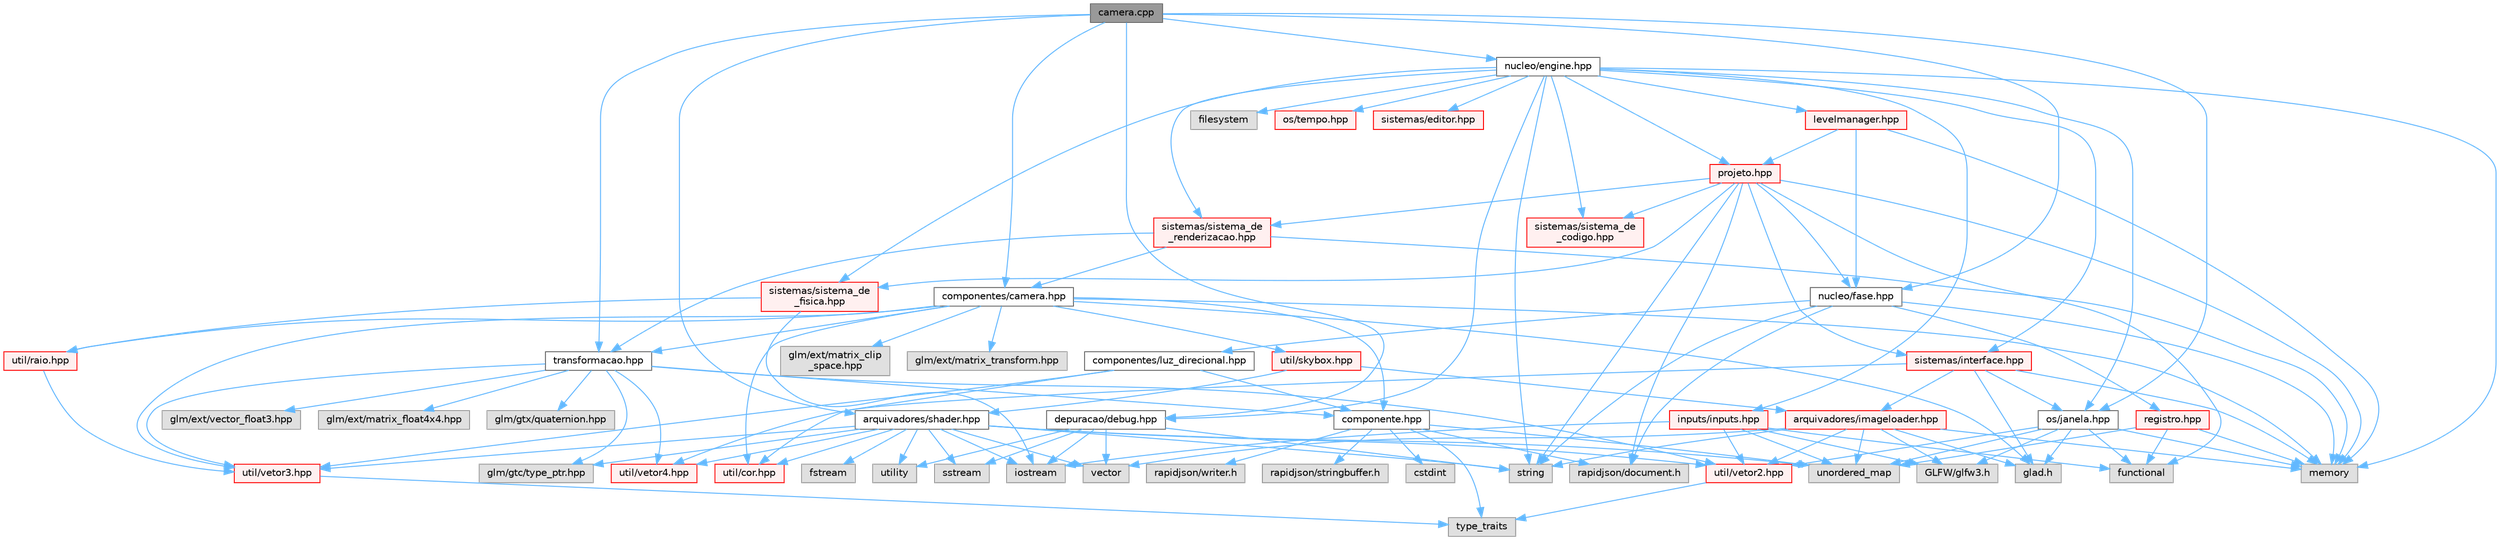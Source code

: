 digraph "camera.cpp"
{
 // LATEX_PDF_SIZE
  bgcolor="transparent";
  edge [fontname=Helvetica,fontsize=10,labelfontname=Helvetica,labelfontsize=10];
  node [fontname=Helvetica,fontsize=10,shape=box,height=0.2,width=0.4];
  Node1 [id="Node000001",label="camera.cpp",height=0.2,width=0.4,color="gray40", fillcolor="grey60", style="filled", fontcolor="black",tooltip=" "];
  Node1 -> Node2 [id="edge1_Node000001_Node000002",color="steelblue1",style="solid",tooltip=" "];
  Node2 [id="Node000002",label="componentes/camera.hpp",height=0.2,width=0.4,color="grey40", fillcolor="white", style="filled",URL="$camera_8hpp_source.html",tooltip=" "];
  Node2 -> Node3 [id="edge2_Node000002_Node000003",color="steelblue1",style="solid",tooltip=" "];
  Node3 [id="Node000003",label="glm/ext/matrix_clip\l_space.hpp",height=0.2,width=0.4,color="grey60", fillcolor="#E0E0E0", style="filled",tooltip=" "];
  Node2 -> Node4 [id="edge3_Node000002_Node000004",color="steelblue1",style="solid",tooltip=" "];
  Node4 [id="Node000004",label="glm/ext/matrix_transform.hpp",height=0.2,width=0.4,color="grey60", fillcolor="#E0E0E0", style="filled",tooltip=" "];
  Node2 -> Node5 [id="edge4_Node000002_Node000005",color="steelblue1",style="solid",tooltip=" "];
  Node5 [id="Node000005",label="memory",height=0.2,width=0.4,color="grey60", fillcolor="#E0E0E0", style="filled",tooltip=" "];
  Node2 -> Node6 [id="edge5_Node000002_Node000006",color="steelblue1",style="solid",tooltip=" "];
  Node6 [id="Node000006",label="glad.h",height=0.2,width=0.4,color="grey60", fillcolor="#E0E0E0", style="filled",tooltip=" "];
  Node2 -> Node7 [id="edge6_Node000002_Node000007",color="steelblue1",style="solid",tooltip=" "];
  Node7 [id="Node000007",label="componente.hpp",height=0.2,width=0.4,color="grey40", fillcolor="white", style="filled",URL="$componente_8hpp.html",tooltip="Estrutura base para componetes."];
  Node7 -> Node8 [id="edge7_Node000007_Node000008",color="steelblue1",style="solid",tooltip=" "];
  Node8 [id="Node000008",label="unordered_map",height=0.2,width=0.4,color="grey60", fillcolor="#E0E0E0", style="filled",tooltip=" "];
  Node7 -> Node9 [id="edge8_Node000007_Node000009",color="steelblue1",style="solid",tooltip=" "];
  Node9 [id="Node000009",label="cstdint",height=0.2,width=0.4,color="grey60", fillcolor="#E0E0E0", style="filled",tooltip=" "];
  Node7 -> Node10 [id="edge9_Node000007_Node000010",color="steelblue1",style="solid",tooltip=" "];
  Node10 [id="Node000010",label="type_traits",height=0.2,width=0.4,color="grey60", fillcolor="#E0E0E0", style="filled",tooltip=" "];
  Node7 -> Node11 [id="edge10_Node000007_Node000011",color="steelblue1",style="solid",tooltip=" "];
  Node11 [id="Node000011",label="rapidjson/document.h",height=0.2,width=0.4,color="grey60", fillcolor="#E0E0E0", style="filled",tooltip=" "];
  Node7 -> Node12 [id="edge11_Node000007_Node000012",color="steelblue1",style="solid",tooltip=" "];
  Node12 [id="Node000012",label="rapidjson/writer.h",height=0.2,width=0.4,color="grey60", fillcolor="#E0E0E0", style="filled",tooltip=" "];
  Node7 -> Node13 [id="edge12_Node000007_Node000013",color="steelblue1",style="solid",tooltip=" "];
  Node13 [id="Node000013",label="rapidjson/stringbuffer.h",height=0.2,width=0.4,color="grey60", fillcolor="#E0E0E0", style="filled",tooltip=" "];
  Node2 -> Node14 [id="edge13_Node000002_Node000014",color="steelblue1",style="solid",tooltip=" "];
  Node14 [id="Node000014",label="transformacao.hpp",height=0.2,width=0.4,color="grey40", fillcolor="white", style="filled",URL="$transformacao_8hpp.html",tooltip="Calcula a mtriz de modelo para um objeto 3d qualquer."];
  Node14 -> Node7 [id="edge14_Node000014_Node000007",color="steelblue1",style="solid",tooltip=" "];
  Node14 -> Node15 [id="edge15_Node000014_Node000015",color="steelblue1",style="solid",tooltip=" "];
  Node15 [id="Node000015",label="util/vetor2.hpp",height=0.2,width=0.4,color="red", fillcolor="#FFF0F0", style="filled",URL="$vetor2_8hpp.html",tooltip=" "];
  Node15 -> Node10 [id="edge16_Node000015_Node000010",color="steelblue1",style="solid",tooltip=" "];
  Node14 -> Node19 [id="edge17_Node000014_Node000019",color="steelblue1",style="solid",tooltip=" "];
  Node19 [id="Node000019",label="util/vetor3.hpp",height=0.2,width=0.4,color="red", fillcolor="#FFF0F0", style="filled",URL="$vetor3_8hpp.html",tooltip=" "];
  Node19 -> Node10 [id="edge18_Node000019_Node000010",color="steelblue1",style="solid",tooltip=" "];
  Node14 -> Node20 [id="edge19_Node000014_Node000020",color="steelblue1",style="solid",tooltip=" "];
  Node20 [id="Node000020",label="util/vetor4.hpp",height=0.2,width=0.4,color="red", fillcolor="#FFF0F0", style="filled",URL="$vetor4_8hpp.html",tooltip=" "];
  Node14 -> Node22 [id="edge20_Node000014_Node000022",color="steelblue1",style="solid",tooltip=" "];
  Node22 [id="Node000022",label="glm/ext/vector_float3.hpp",height=0.2,width=0.4,color="grey60", fillcolor="#E0E0E0", style="filled",tooltip=" "];
  Node14 -> Node23 [id="edge21_Node000014_Node000023",color="steelblue1",style="solid",tooltip=" "];
  Node23 [id="Node000023",label="glm/ext/matrix_float4x4.hpp",height=0.2,width=0.4,color="grey60", fillcolor="#E0E0E0", style="filled",tooltip=" "];
  Node14 -> Node24 [id="edge22_Node000014_Node000024",color="steelblue1",style="solid",tooltip=" "];
  Node24 [id="Node000024",label="glm/gtc/type_ptr.hpp",height=0.2,width=0.4,color="grey60", fillcolor="#E0E0E0", style="filled",tooltip=" "];
  Node14 -> Node25 [id="edge23_Node000014_Node000025",color="steelblue1",style="solid",tooltip=" "];
  Node25 [id="Node000025",label="glm/gtx/quaternion.hpp",height=0.2,width=0.4,color="grey60", fillcolor="#E0E0E0", style="filled",tooltip=" "];
  Node2 -> Node26 [id="edge24_Node000002_Node000026",color="steelblue1",style="solid",tooltip=" "];
  Node26 [id="Node000026",label="util/skybox.hpp",height=0.2,width=0.4,color="red", fillcolor="#FFF0F0", style="filled",URL="$skybox_8hpp.html",tooltip=" "];
  Node26 -> Node27 [id="edge25_Node000026_Node000027",color="steelblue1",style="solid",tooltip=" "];
  Node27 [id="Node000027",label="arquivadores/shader.hpp",height=0.2,width=0.4,color="grey40", fillcolor="white", style="filled",URL="$shader_8hpp.html",tooltip="Gerencia os shaders GLSL."];
  Node27 -> Node28 [id="edge26_Node000027_Node000028",color="steelblue1",style="solid",tooltip=" "];
  Node28 [id="Node000028",label="string",height=0.2,width=0.4,color="grey60", fillcolor="#E0E0E0", style="filled",tooltip=" "];
  Node27 -> Node29 [id="edge27_Node000027_Node000029",color="steelblue1",style="solid",tooltip=" "];
  Node29 [id="Node000029",label="fstream",height=0.2,width=0.4,color="grey60", fillcolor="#E0E0E0", style="filled",tooltip=" "];
  Node27 -> Node30 [id="edge28_Node000027_Node000030",color="steelblue1",style="solid",tooltip=" "];
  Node30 [id="Node000030",label="sstream",height=0.2,width=0.4,color="grey60", fillcolor="#E0E0E0", style="filled",tooltip=" "];
  Node27 -> Node31 [id="edge29_Node000027_Node000031",color="steelblue1",style="solid",tooltip=" "];
  Node31 [id="Node000031",label="iostream",height=0.2,width=0.4,color="grey60", fillcolor="#E0E0E0", style="filled",tooltip=" "];
  Node27 -> Node32 [id="edge30_Node000027_Node000032",color="steelblue1",style="solid",tooltip=" "];
  Node32 [id="Node000032",label="vector",height=0.2,width=0.4,color="grey60", fillcolor="#E0E0E0", style="filled",tooltip=" "];
  Node27 -> Node33 [id="edge31_Node000027_Node000033",color="steelblue1",style="solid",tooltip=" "];
  Node33 [id="Node000033",label="utility",height=0.2,width=0.4,color="grey60", fillcolor="#E0E0E0", style="filled",tooltip=" "];
  Node27 -> Node8 [id="edge32_Node000027_Node000008",color="steelblue1",style="solid",tooltip=" "];
  Node27 -> Node24 [id="edge33_Node000027_Node000024",color="steelblue1",style="solid",tooltip=" "];
  Node27 -> Node20 [id="edge34_Node000027_Node000020",color="steelblue1",style="solid",tooltip=" "];
  Node27 -> Node15 [id="edge35_Node000027_Node000015",color="steelblue1",style="solid",tooltip=" "];
  Node27 -> Node19 [id="edge36_Node000027_Node000019",color="steelblue1",style="solid",tooltip=" "];
  Node27 -> Node34 [id="edge37_Node000027_Node000034",color="steelblue1",style="solid",tooltip=" "];
  Node34 [id="Node000034",label="util/cor.hpp",height=0.2,width=0.4,color="red", fillcolor="#FFF0F0", style="filled",URL="$cor_8hpp.html",tooltip=" "];
  Node26 -> Node36 [id="edge38_Node000026_Node000036",color="steelblue1",style="solid",tooltip=" "];
  Node36 [id="Node000036",label="arquivadores/imageloader.hpp",height=0.2,width=0.4,color="red", fillcolor="#FFF0F0", style="filled",URL="$imageloader_8hpp.html",tooltip=" "];
  Node36 -> Node6 [id="edge39_Node000036_Node000006",color="steelblue1",style="solid",tooltip=" "];
  Node36 -> Node37 [id="edge40_Node000036_Node000037",color="steelblue1",style="solid",tooltip=" "];
  Node37 [id="Node000037",label="GLFW/glfw3.h",height=0.2,width=0.4,color="grey60", fillcolor="#E0E0E0", style="filled",tooltip=" "];
  Node36 -> Node28 [id="edge41_Node000036_Node000028",color="steelblue1",style="solid",tooltip=" "];
  Node36 -> Node8 [id="edge42_Node000036_Node000008",color="steelblue1",style="solid",tooltip=" "];
  Node36 -> Node32 [id="edge43_Node000036_Node000032",color="steelblue1",style="solid",tooltip=" "];
  Node36 -> Node5 [id="edge44_Node000036_Node000005",color="steelblue1",style="solid",tooltip=" "];
  Node36 -> Node15 [id="edge45_Node000036_Node000015",color="steelblue1",style="solid",tooltip=" "];
  Node2 -> Node19 [id="edge46_Node000002_Node000019",color="steelblue1",style="solid",tooltip=" "];
  Node2 -> Node34 [id="edge47_Node000002_Node000034",color="steelblue1",style="solid",tooltip=" "];
  Node2 -> Node47 [id="edge48_Node000002_Node000047",color="steelblue1",style="solid",tooltip=" "];
  Node47 [id="Node000047",label="util/raio.hpp",height=0.2,width=0.4,color="red", fillcolor="#FFF0F0", style="filled",URL="$raio_8hpp.html",tooltip=" "];
  Node47 -> Node19 [id="edge49_Node000047_Node000019",color="steelblue1",style="solid",tooltip=" "];
  Node1 -> Node27 [id="edge50_Node000001_Node000027",color="steelblue1",style="solid",tooltip=" "];
  Node1 -> Node48 [id="edge51_Node000001_Node000048",color="steelblue1",style="solid",tooltip=" "];
  Node48 [id="Node000048",label="depuracao/debug.hpp",height=0.2,width=0.4,color="grey40", fillcolor="white", style="filled",URL="$debug_8hpp.html",tooltip=" "];
  Node48 -> Node32 [id="edge52_Node000048_Node000032",color="steelblue1",style="solid",tooltip=" "];
  Node48 -> Node33 [id="edge53_Node000048_Node000033",color="steelblue1",style="solid",tooltip=" "];
  Node48 -> Node28 [id="edge54_Node000048_Node000028",color="steelblue1",style="solid",tooltip=" "];
  Node48 -> Node31 [id="edge55_Node000048_Node000031",color="steelblue1",style="solid",tooltip=" "];
  Node48 -> Node30 [id="edge56_Node000048_Node000030",color="steelblue1",style="solid",tooltip=" "];
  Node1 -> Node14 [id="edge57_Node000001_Node000014",color="steelblue1",style="solid",tooltip=" "];
  Node1 -> Node49 [id="edge58_Node000001_Node000049",color="steelblue1",style="solid",tooltip=" "];
  Node49 [id="Node000049",label="nucleo/fase.hpp",height=0.2,width=0.4,color="grey40", fillcolor="white", style="filled",URL="$fase_8hpp_source.html",tooltip=" "];
  Node49 -> Node28 [id="edge59_Node000049_Node000028",color="steelblue1",style="solid",tooltip=" "];
  Node49 -> Node5 [id="edge60_Node000049_Node000005",color="steelblue1",style="solid",tooltip=" "];
  Node49 -> Node11 [id="edge61_Node000049_Node000011",color="steelblue1",style="solid",tooltip=" "];
  Node49 -> Node50 [id="edge62_Node000049_Node000050",color="steelblue1",style="solid",tooltip=" "];
  Node50 [id="Node000050",label="registro.hpp",height=0.2,width=0.4,color="red", fillcolor="#FFF0F0", style="filled",URL="$registro_8hpp.html",tooltip="Inclusoes e definições relacionadas à registro."];
  Node50 -> Node8 [id="edge63_Node000050_Node000008",color="steelblue1",style="solid",tooltip=" "];
  Node50 -> Node5 [id="edge64_Node000050_Node000005",color="steelblue1",style="solid",tooltip=" "];
  Node50 -> Node52 [id="edge65_Node000050_Node000052",color="steelblue1",style="solid",tooltip=" "];
  Node52 [id="Node000052",label="functional",height=0.2,width=0.4,color="grey60", fillcolor="#E0E0E0", style="filled",tooltip=" "];
  Node49 -> Node54 [id="edge66_Node000049_Node000054",color="steelblue1",style="solid",tooltip=" "];
  Node54 [id="Node000054",label="componentes/luz_direcional.hpp",height=0.2,width=0.4,color="grey40", fillcolor="white", style="filled",URL="$luz__direcional_8hpp.html",tooltip=" "];
  Node54 -> Node7 [id="edge67_Node000054_Node000007",color="steelblue1",style="solid",tooltip=" "];
  Node54 -> Node19 [id="edge68_Node000054_Node000019",color="steelblue1",style="solid",tooltip=" "];
  Node54 -> Node34 [id="edge69_Node000054_Node000034",color="steelblue1",style="solid",tooltip=" "];
  Node1 -> Node55 [id="edge70_Node000001_Node000055",color="steelblue1",style="solid",tooltip=" "];
  Node55 [id="Node000055",label="nucleo/engine.hpp",height=0.2,width=0.4,color="grey40", fillcolor="white", style="filled",URL="$engine_8hpp.html",tooltip=" "];
  Node55 -> Node28 [id="edge71_Node000055_Node000028",color="steelblue1",style="solid",tooltip=" "];
  Node55 -> Node5 [id="edge72_Node000055_Node000005",color="steelblue1",style="solid",tooltip=" "];
  Node55 -> Node41 [id="edge73_Node000055_Node000041",color="steelblue1",style="solid",tooltip=" "];
  Node41 [id="Node000041",label="filesystem",height=0.2,width=0.4,color="grey60", fillcolor="#E0E0E0", style="filled",tooltip=" "];
  Node55 -> Node48 [id="edge74_Node000055_Node000048",color="steelblue1",style="solid",tooltip=" "];
  Node55 -> Node56 [id="edge75_Node000055_Node000056",color="steelblue1",style="solid",tooltip=" "];
  Node56 [id="Node000056",label="os/janela.hpp",height=0.2,width=0.4,color="grey40", fillcolor="white", style="filled",URL="$janela_8hpp_source.html",tooltip=" "];
  Node56 -> Node52 [id="edge76_Node000056_Node000052",color="steelblue1",style="solid",tooltip=" "];
  Node56 -> Node5 [id="edge77_Node000056_Node000005",color="steelblue1",style="solid",tooltip=" "];
  Node56 -> Node8 [id="edge78_Node000056_Node000008",color="steelblue1",style="solid",tooltip=" "];
  Node56 -> Node6 [id="edge79_Node000056_Node000006",color="steelblue1",style="solid",tooltip=" "];
  Node56 -> Node37 [id="edge80_Node000056_Node000037",color="steelblue1",style="solid",tooltip=" "];
  Node56 -> Node15 [id="edge81_Node000056_Node000015",color="steelblue1",style="solid",tooltip=" "];
  Node55 -> Node57 [id="edge82_Node000055_Node000057",color="steelblue1",style="solid",tooltip=" "];
  Node57 [id="Node000057",label="os/tempo.hpp",height=0.2,width=0.4,color="red", fillcolor="#FFF0F0", style="filled",URL="$tempo_8hpp.html",tooltip="Inicia e gerencia o tempo."];
  Node55 -> Node60 [id="edge83_Node000055_Node000060",color="steelblue1",style="solid",tooltip=" "];
  Node60 [id="Node000060",label="inputs/inputs.hpp",height=0.2,width=0.4,color="red", fillcolor="#FFF0F0", style="filled",URL="$inputs_8hpp.html",tooltip=" "];
  Node60 -> Node37 [id="edge84_Node000060_Node000037",color="steelblue1",style="solid",tooltip=" "];
  Node60 -> Node31 [id="edge85_Node000060_Node000031",color="steelblue1",style="solid",tooltip=" "];
  Node60 -> Node8 [id="edge86_Node000060_Node000008",color="steelblue1",style="solid",tooltip=" "];
  Node60 -> Node52 [id="edge87_Node000060_Node000052",color="steelblue1",style="solid",tooltip=" "];
  Node60 -> Node15 [id="edge88_Node000060_Node000015",color="steelblue1",style="solid",tooltip=" "];
  Node55 -> Node61 [id="edge89_Node000055_Node000061",color="steelblue1",style="solid",tooltip=" "];
  Node61 [id="Node000061",label="sistemas/sistema_de\l_renderizacao.hpp",height=0.2,width=0.4,color="red", fillcolor="#FFF0F0", style="filled",URL="$sistema__de__renderizacao_8hpp.html",tooltip=" "];
  Node61 -> Node2 [id="edge90_Node000061_Node000002",color="steelblue1",style="solid",tooltip=" "];
  Node61 -> Node14 [id="edge91_Node000061_Node000014",color="steelblue1",style="solid",tooltip=" "];
  Node61 -> Node5 [id="edge92_Node000061_Node000005",color="steelblue1",style="solid",tooltip=" "];
  Node55 -> Node63 [id="edge93_Node000055_Node000063",color="steelblue1",style="solid",tooltip=" "];
  Node63 [id="Node000063",label="sistemas/interface.hpp",height=0.2,width=0.4,color="red", fillcolor="#FFF0F0", style="filled",URL="$interface_8hpp_source.html",tooltip=" "];
  Node63 -> Node6 [id="edge94_Node000063_Node000006",color="steelblue1",style="solid",tooltip=" "];
  Node63 -> Node5 [id="edge95_Node000063_Node000005",color="steelblue1",style="solid",tooltip=" "];
  Node63 -> Node36 [id="edge96_Node000063_Node000036",color="steelblue1",style="solid",tooltip=" "];
  Node63 -> Node20 [id="edge97_Node000063_Node000020",color="steelblue1",style="solid",tooltip=" "];
  Node63 -> Node56 [id="edge98_Node000063_Node000056",color="steelblue1",style="solid",tooltip=" "];
  Node55 -> Node74 [id="edge99_Node000055_Node000074",color="steelblue1",style="solid",tooltip=" "];
  Node74 [id="Node000074",label="sistemas/sistema_de\l_codigo.hpp",height=0.2,width=0.4,color="red", fillcolor="#FFF0F0", style="filled",URL="$sistema__de__codigo_8hpp.html",tooltip=" "];
  Node55 -> Node75 [id="edge100_Node000055_Node000075",color="steelblue1",style="solid",tooltip=" "];
  Node75 [id="Node000075",label="sistemas/sistema_de\l_fisica.hpp",height=0.2,width=0.4,color="red", fillcolor="#FFF0F0", style="filled",URL="$sistema__de__fisica_8hpp.html",tooltip=" "];
  Node75 -> Node31 [id="edge101_Node000075_Node000031",color="steelblue1",style="solid",tooltip=" "];
  Node75 -> Node47 [id="edge102_Node000075_Node000047",color="steelblue1",style="solid",tooltip=" "];
  Node55 -> Node76 [id="edge103_Node000055_Node000076",color="steelblue1",style="solid",tooltip=" "];
  Node76 [id="Node000076",label="levelmanager.hpp",height=0.2,width=0.4,color="red", fillcolor="#FFF0F0", style="filled",URL="$levelmanager_8hpp.html",tooltip="Gerencia as fases."];
  Node76 -> Node49 [id="edge104_Node000076_Node000049",color="steelblue1",style="solid",tooltip=" "];
  Node76 -> Node77 [id="edge105_Node000076_Node000077",color="steelblue1",style="solid",tooltip=" "];
  Node77 [id="Node000077",label="projeto.hpp",height=0.2,width=0.4,color="red", fillcolor="#FFF0F0", style="filled",URL="$projeto_8hpp.html",tooltip="Classe projeto."];
  Node77 -> Node28 [id="edge106_Node000077_Node000028",color="steelblue1",style="solid",tooltip=" "];
  Node77 -> Node52 [id="edge107_Node000077_Node000052",color="steelblue1",style="solid",tooltip=" "];
  Node77 -> Node11 [id="edge108_Node000077_Node000011",color="steelblue1",style="solid",tooltip=" "];
  Node77 -> Node5 [id="edge109_Node000077_Node000005",color="steelblue1",style="solid",tooltip=" "];
  Node77 -> Node49 [id="edge110_Node000077_Node000049",color="steelblue1",style="solid",tooltip=" "];
  Node77 -> Node75 [id="edge111_Node000077_Node000075",color="steelblue1",style="solid",tooltip=" "];
  Node77 -> Node61 [id="edge112_Node000077_Node000061",color="steelblue1",style="solid",tooltip=" "];
  Node77 -> Node74 [id="edge113_Node000077_Node000074",color="steelblue1",style="solid",tooltip=" "];
  Node77 -> Node63 [id="edge114_Node000077_Node000063",color="steelblue1",style="solid",tooltip=" "];
  Node76 -> Node5 [id="edge115_Node000076_Node000005",color="steelblue1",style="solid",tooltip=" "];
  Node55 -> Node77 [id="edge116_Node000055_Node000077",color="steelblue1",style="solid",tooltip=" "];
  Node55 -> Node80 [id="edge117_Node000055_Node000080",color="steelblue1",style="solid",tooltip=" "];
  Node80 [id="Node000080",label="sistemas/editor.hpp",height=0.2,width=0.4,color="red", fillcolor="#FFF0F0", style="filled",URL="$editor_8hpp.html",tooltip=" "];
  Node1 -> Node56 [id="edge118_Node000001_Node000056",color="steelblue1",style="solid",tooltip=" "];
}
